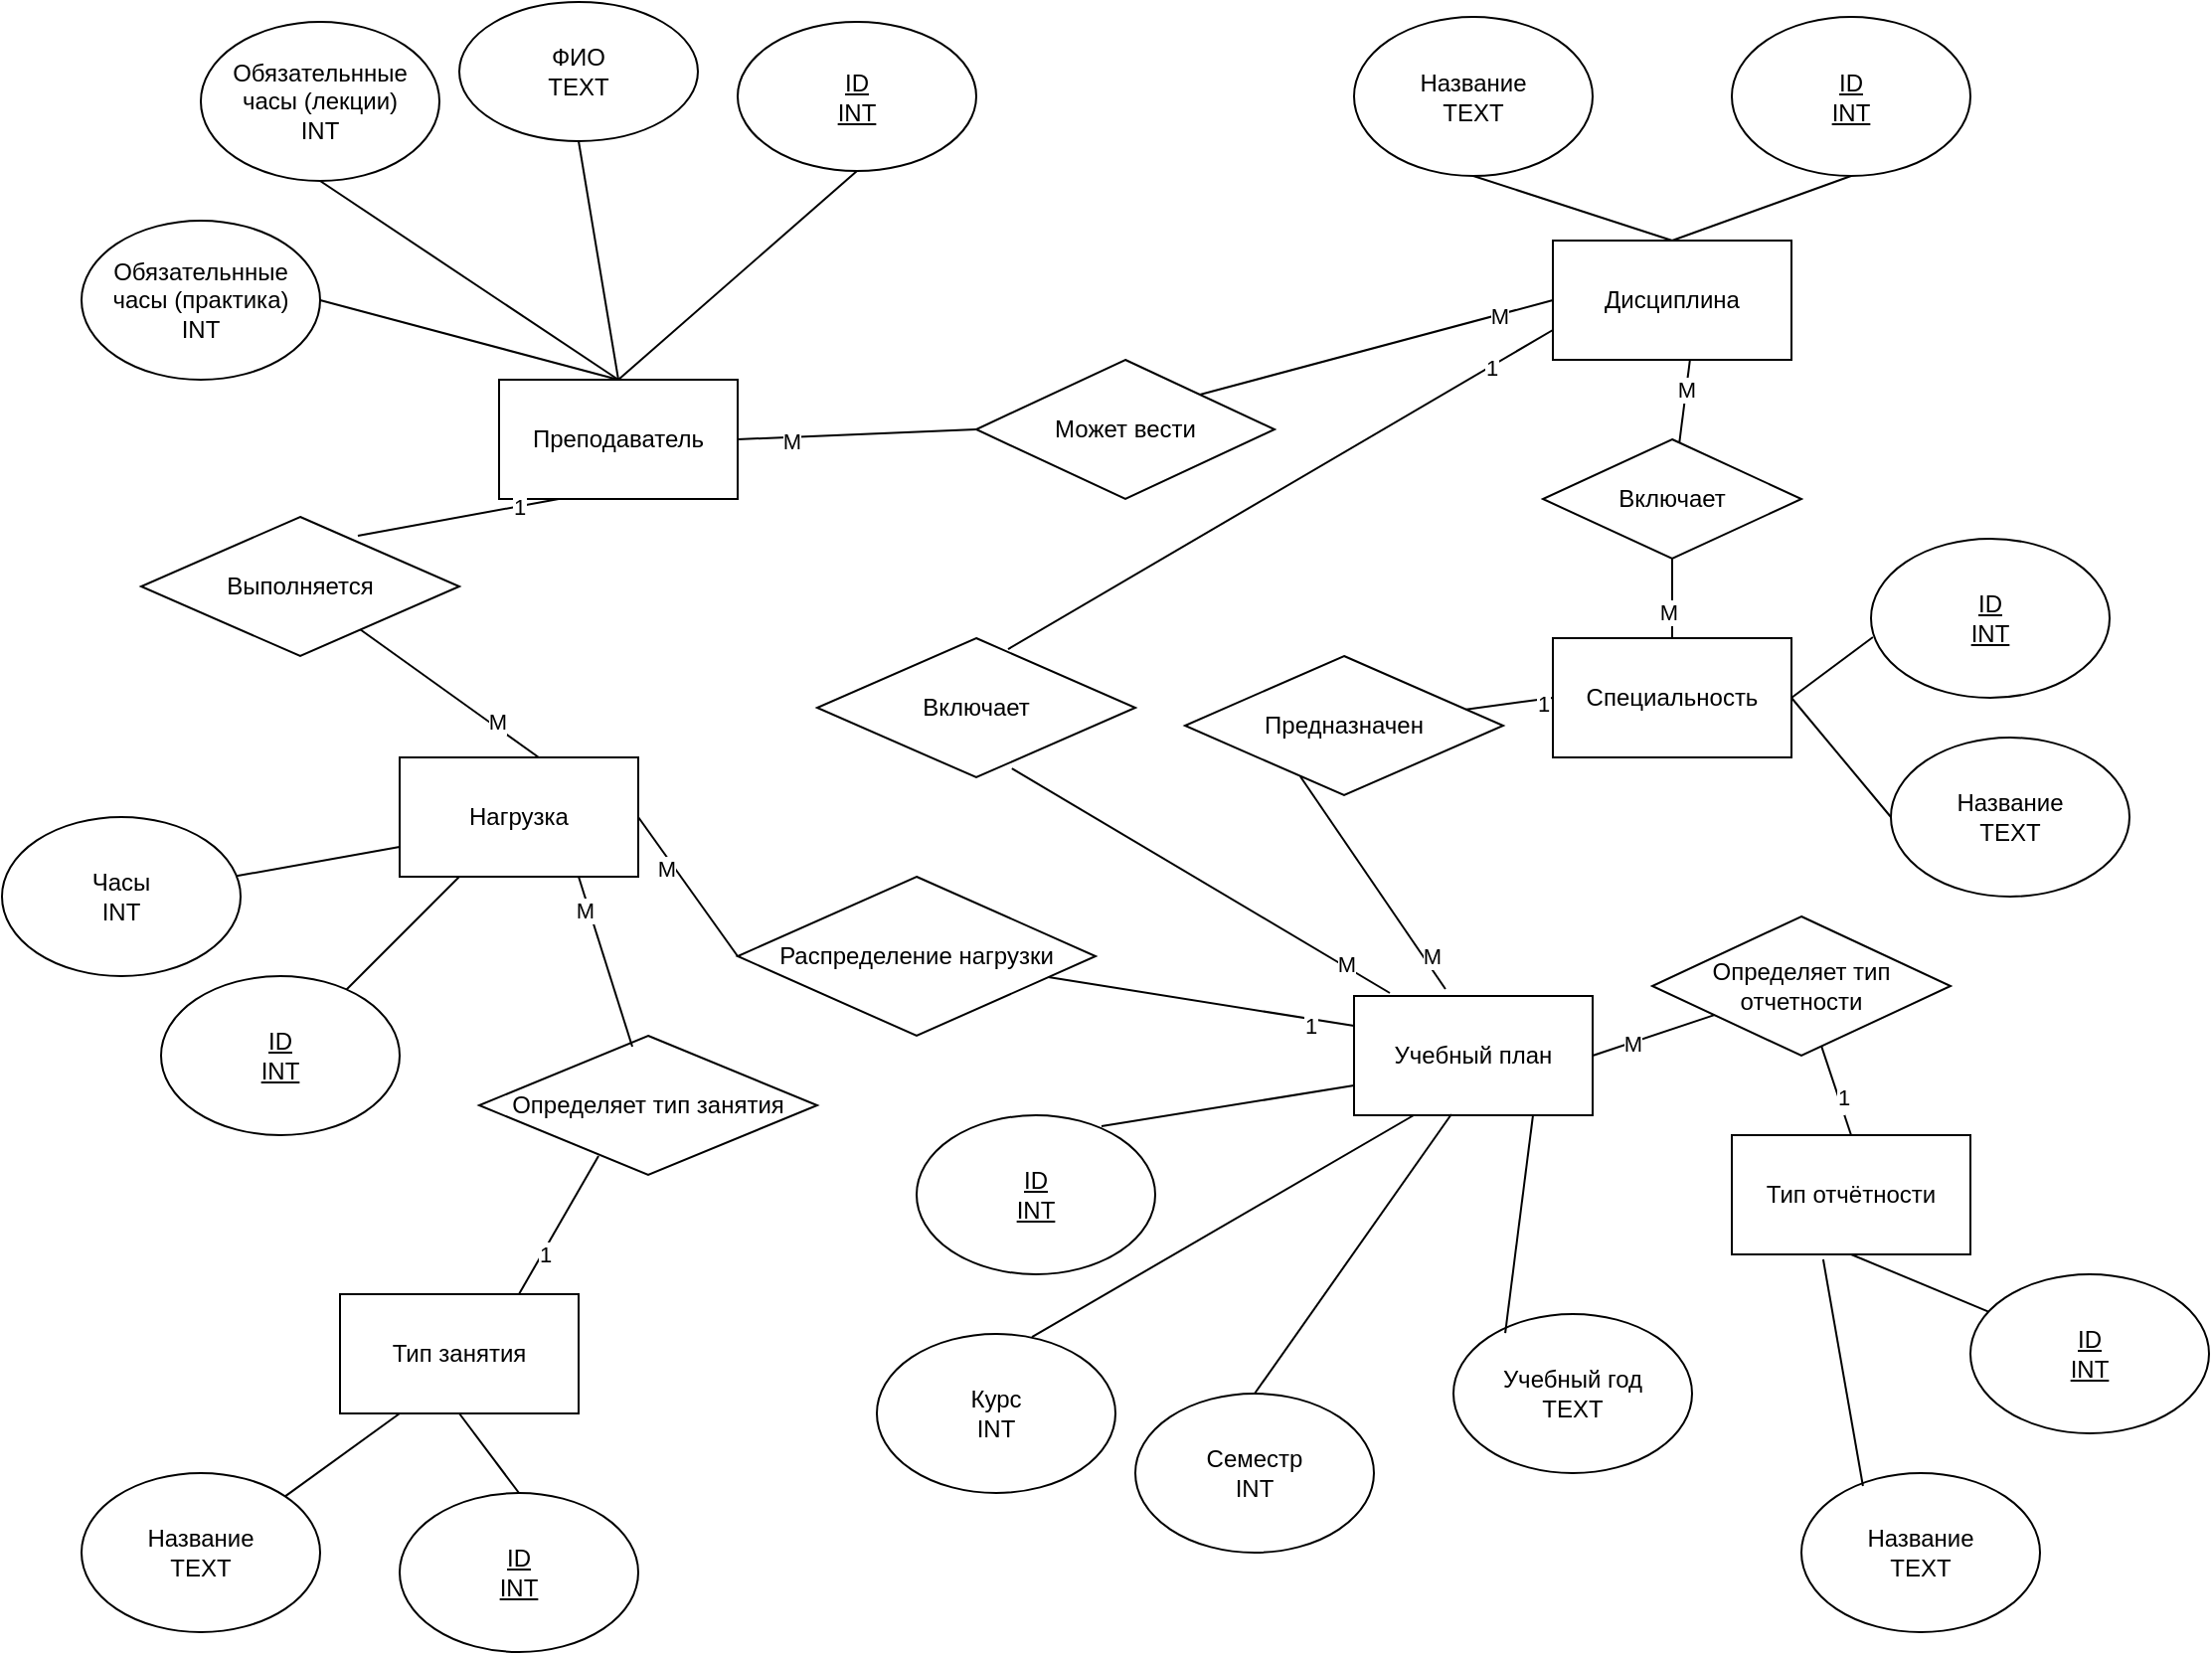 <mxfile version="28.1.2">
  <diagram name="Страница — 1" id="BEl03OWJvTrQpM2IG_Ee">
    <mxGraphModel dx="1042" dy="722" grid="1" gridSize="10" guides="1" tooltips="1" connect="1" arrows="1" fold="1" page="1" pageScale="1" pageWidth="1169" pageHeight="827" math="0" shadow="0">
      <root>
        <mxCell id="0" />
        <mxCell id="1" parent="0" />
        <mxCell id="0FOS43QFxvbTKuppZV42-2" value="Преподаватель" style="rounded=0;whiteSpace=wrap;html=1;" parent="1" vertex="1">
          <mxGeometry x="300" y="240" width="120" height="60" as="geometry" />
        </mxCell>
        <mxCell id="0FOS43QFxvbTKuppZV42-3" value="Дисциплина" style="rounded=0;whiteSpace=wrap;html=1;" parent="1" vertex="1">
          <mxGeometry x="830" y="170" width="120" height="60" as="geometry" />
        </mxCell>
        <mxCell id="0FOS43QFxvbTKuppZV42-4" value="Специальность" style="rounded=0;whiteSpace=wrap;html=1;" parent="1" vertex="1">
          <mxGeometry x="830" y="370" width="120" height="60" as="geometry" />
        </mxCell>
        <mxCell id="0FOS43QFxvbTKuppZV42-6" value="Учебный план" style="rounded=0;whiteSpace=wrap;html=1;" parent="1" vertex="1">
          <mxGeometry x="730" y="550" width="120" height="60" as="geometry" />
        </mxCell>
        <mxCell id="0FOS43QFxvbTKuppZV42-8" value="ФИО&lt;div&gt;TEXT&lt;/div&gt;" style="ellipse;whiteSpace=wrap;html=1;" parent="1" vertex="1">
          <mxGeometry x="280" y="50" width="120" height="70" as="geometry" />
        </mxCell>
        <mxCell id="0FOS43QFxvbTKuppZV42-9" value="&lt;u&gt;ID&lt;/u&gt;&lt;div&gt;&lt;u&gt;INT&lt;/u&gt;&lt;/div&gt;" style="ellipse;whiteSpace=wrap;html=1;" parent="1" vertex="1">
          <mxGeometry x="420" y="60" width="120" height="75" as="geometry" />
        </mxCell>
        <mxCell id="0FOS43QFxvbTKuppZV42-10" value="" style="endArrow=none;html=1;rounded=0;exitX=0.5;exitY=1;exitDx=0;exitDy=0;entryX=0.5;entryY=0;entryDx=0;entryDy=0;" parent="1" source="0FOS43QFxvbTKuppZV42-8" target="0FOS43QFxvbTKuppZV42-2" edge="1">
          <mxGeometry width="50" height="50" relative="1" as="geometry">
            <mxPoint x="570" y="410" as="sourcePoint" />
            <mxPoint x="270" y="250" as="targetPoint" />
          </mxGeometry>
        </mxCell>
        <mxCell id="0FOS43QFxvbTKuppZV42-11" value="" style="endArrow=none;html=1;rounded=0;entryX=0.5;entryY=1;entryDx=0;entryDy=0;exitX=0.5;exitY=0;exitDx=0;exitDy=0;" parent="1" source="0FOS43QFxvbTKuppZV42-2" target="0FOS43QFxvbTKuppZV42-9" edge="1">
          <mxGeometry width="50" height="50" relative="1" as="geometry">
            <mxPoint x="480" y="330" as="sourcePoint" />
            <mxPoint x="650" y="270" as="targetPoint" />
          </mxGeometry>
        </mxCell>
        <mxCell id="0FOS43QFxvbTKuppZV42-12" value="Название&lt;div&gt;TEXT&lt;/div&gt;" style="ellipse;whiteSpace=wrap;html=1;" parent="1" vertex="1">
          <mxGeometry x="730" y="57.5" width="120" height="80" as="geometry" />
        </mxCell>
        <mxCell id="0FOS43QFxvbTKuppZV42-13" value="&lt;u&gt;ID&lt;/u&gt;&lt;div&gt;&lt;u&gt;INT&lt;/u&gt;&lt;/div&gt;" style="ellipse;whiteSpace=wrap;html=1;" parent="1" vertex="1">
          <mxGeometry x="920" y="57.5" width="120" height="80" as="geometry" />
        </mxCell>
        <mxCell id="0FOS43QFxvbTKuppZV42-14" value="" style="endArrow=none;html=1;rounded=0;entryX=0.5;entryY=1;entryDx=0;entryDy=0;exitX=0.5;exitY=0;exitDx=0;exitDy=0;" parent="1" source="0FOS43QFxvbTKuppZV42-3" target="0FOS43QFxvbTKuppZV42-12" edge="1">
          <mxGeometry width="50" height="50" relative="1" as="geometry">
            <mxPoint x="600" y="420" as="sourcePoint" />
            <mxPoint x="650" y="370" as="targetPoint" />
          </mxGeometry>
        </mxCell>
        <mxCell id="0FOS43QFxvbTKuppZV42-15" value="" style="endArrow=none;html=1;rounded=0;entryX=0.5;entryY=1;entryDx=0;entryDy=0;exitX=0.5;exitY=0;exitDx=0;exitDy=0;" parent="1" source="0FOS43QFxvbTKuppZV42-3" target="0FOS43QFxvbTKuppZV42-13" edge="1">
          <mxGeometry width="50" height="50" relative="1" as="geometry">
            <mxPoint x="650" y="280" as="sourcePoint" />
            <mxPoint x="700" y="230" as="targetPoint" />
          </mxGeometry>
        </mxCell>
        <mxCell id="0FOS43QFxvbTKuppZV42-16" value="Обязательнные часы (лекции)&lt;div&gt;INT&lt;/div&gt;" style="ellipse;whiteSpace=wrap;html=1;" parent="1" vertex="1">
          <mxGeometry x="150" y="60" width="120" height="80" as="geometry" />
        </mxCell>
        <mxCell id="0FOS43QFxvbTKuppZV42-17" value="Обязательнные часы (практика)&lt;div&gt;INT&lt;/div&gt;" style="ellipse;whiteSpace=wrap;html=1;" parent="1" vertex="1">
          <mxGeometry x="90" y="160" width="120" height="80" as="geometry" />
        </mxCell>
        <mxCell id="0FOS43QFxvbTKuppZV42-18" value="" style="endArrow=none;html=1;rounded=0;entryX=0.5;entryY=0;entryDx=0;entryDy=0;exitX=1;exitY=0.5;exitDx=0;exitDy=0;" parent="1" source="0FOS43QFxvbTKuppZV42-17" target="0FOS43QFxvbTKuppZV42-2" edge="1">
          <mxGeometry width="50" height="50" relative="1" as="geometry">
            <mxPoint x="670" y="440" as="sourcePoint" />
            <mxPoint x="720" y="390" as="targetPoint" />
          </mxGeometry>
        </mxCell>
        <mxCell id="0FOS43QFxvbTKuppZV42-19" value="" style="endArrow=none;html=1;rounded=0;entryX=0.5;entryY=1;entryDx=0;entryDy=0;exitX=0.5;exitY=0;exitDx=0;exitDy=0;" parent="1" source="0FOS43QFxvbTKuppZV42-2" target="0FOS43QFxvbTKuppZV42-16" edge="1">
          <mxGeometry width="50" height="50" relative="1" as="geometry">
            <mxPoint x="410" y="360" as="sourcePoint" />
            <mxPoint x="720" y="390" as="targetPoint" />
          </mxGeometry>
        </mxCell>
        <mxCell id="0FOS43QFxvbTKuppZV42-21" value="Название&lt;div&gt;TEXT&lt;/div&gt;" style="ellipse;whiteSpace=wrap;html=1;" parent="1" vertex="1">
          <mxGeometry x="1000" y="420" width="120" height="80" as="geometry" />
        </mxCell>
        <mxCell id="0FOS43QFxvbTKuppZV42-22" value="&lt;u&gt;ID&lt;/u&gt;&lt;div&gt;&lt;u&gt;INT&lt;/u&gt;&lt;/div&gt;" style="ellipse;whiteSpace=wrap;html=1;" parent="1" vertex="1">
          <mxGeometry x="990" y="320" width="120" height="80" as="geometry" />
        </mxCell>
        <mxCell id="0FOS43QFxvbTKuppZV42-23" value="" style="endArrow=none;html=1;rounded=0;entryX=0.008;entryY=0.619;entryDx=0;entryDy=0;entryPerimeter=0;exitX=1;exitY=0.5;exitDx=0;exitDy=0;" parent="1" source="0FOS43QFxvbTKuppZV42-4" target="0FOS43QFxvbTKuppZV42-22" edge="1">
          <mxGeometry width="50" height="50" relative="1" as="geometry">
            <mxPoint x="590" y="420" as="sourcePoint" />
            <mxPoint x="640" y="370" as="targetPoint" />
          </mxGeometry>
        </mxCell>
        <mxCell id="0FOS43QFxvbTKuppZV42-24" value="" style="endArrow=none;html=1;rounded=0;entryX=0;entryY=0.5;entryDx=0;entryDy=0;exitX=1;exitY=0.5;exitDx=0;exitDy=0;" parent="1" source="0FOS43QFxvbTKuppZV42-4" target="0FOS43QFxvbTKuppZV42-21" edge="1">
          <mxGeometry width="50" height="50" relative="1" as="geometry">
            <mxPoint x="590" y="420" as="sourcePoint" />
            <mxPoint x="640" y="370" as="targetPoint" />
          </mxGeometry>
        </mxCell>
        <mxCell id="0FOS43QFxvbTKuppZV42-25" value="&lt;u&gt;ID&lt;/u&gt;&lt;div&gt;&lt;u&gt;INT&lt;/u&gt;&lt;/div&gt;" style="ellipse;whiteSpace=wrap;html=1;" parent="1" vertex="1">
          <mxGeometry x="510" y="610" width="120" height="80" as="geometry" />
        </mxCell>
        <mxCell id="0FOS43QFxvbTKuppZV42-26" value="Курс&lt;div&gt;INT&lt;/div&gt;" style="ellipse;whiteSpace=wrap;html=1;" parent="1" vertex="1">
          <mxGeometry x="490" y="720" width="120" height="80" as="geometry" />
        </mxCell>
        <mxCell id="0FOS43QFxvbTKuppZV42-27" value="Семестр&lt;div&gt;INT&lt;/div&gt;" style="ellipse;whiteSpace=wrap;html=1;" parent="1" vertex="1">
          <mxGeometry x="620" y="750" width="120" height="80" as="geometry" />
        </mxCell>
        <mxCell id="0FOS43QFxvbTKuppZV42-28" value="Учебный год&lt;div&gt;TEXT&lt;/div&gt;" style="ellipse;whiteSpace=wrap;html=1;" parent="1" vertex="1">
          <mxGeometry x="780" y="710" width="120" height="80" as="geometry" />
        </mxCell>
        <mxCell id="0FOS43QFxvbTKuppZV42-30" value="" style="endArrow=none;html=1;rounded=0;exitX=0.5;exitY=0;exitDx=0;exitDy=0;entryX=0.408;entryY=0.992;entryDx=0;entryDy=0;entryPerimeter=0;" parent="1" source="0FOS43QFxvbTKuppZV42-27" target="0FOS43QFxvbTKuppZV42-6" edge="1">
          <mxGeometry width="50" height="50" relative="1" as="geometry">
            <mxPoint x="590" y="420" as="sourcePoint" />
            <mxPoint x="310" y="580" as="targetPoint" />
          </mxGeometry>
        </mxCell>
        <mxCell id="0FOS43QFxvbTKuppZV42-31" value="" style="endArrow=none;html=1;rounded=0;exitX=0.217;exitY=0.119;exitDx=0;exitDy=0;exitPerimeter=0;entryX=0.75;entryY=1;entryDx=0;entryDy=0;" parent="1" source="0FOS43QFxvbTKuppZV42-28" target="0FOS43QFxvbTKuppZV42-6" edge="1">
          <mxGeometry width="50" height="50" relative="1" as="geometry">
            <mxPoint x="590" y="420" as="sourcePoint" />
            <mxPoint x="640" y="370" as="targetPoint" />
          </mxGeometry>
        </mxCell>
        <mxCell id="0FOS43QFxvbTKuppZV42-33" value="" style="endArrow=none;html=1;rounded=0;entryX=0.775;entryY=0.069;entryDx=0;entryDy=0;exitX=0;exitY=0.75;exitDx=0;exitDy=0;entryPerimeter=0;" parent="1" source="0FOS43QFxvbTKuppZV42-6" target="0FOS43QFxvbTKuppZV42-25" edge="1">
          <mxGeometry width="50" height="50" relative="1" as="geometry">
            <mxPoint x="600" y="600" as="sourcePoint" />
            <mxPoint x="640" y="370" as="targetPoint" />
          </mxGeometry>
        </mxCell>
        <mxCell id="0FOS43QFxvbTKuppZV42-34" value="" style="endArrow=none;html=1;rounded=0;exitX=0.65;exitY=0.019;exitDx=0;exitDy=0;entryX=0.25;entryY=1;entryDx=0;entryDy=0;exitPerimeter=0;" parent="1" source="0FOS43QFxvbTKuppZV42-26" target="0FOS43QFxvbTKuppZV42-6" edge="1">
          <mxGeometry width="50" height="50" relative="1" as="geometry">
            <mxPoint x="590" y="420" as="sourcePoint" />
            <mxPoint x="640" y="370" as="targetPoint" />
          </mxGeometry>
        </mxCell>
        <mxCell id="0FOS43QFxvbTKuppZV42-35" value="Нагрузка" style="rounded=0;whiteSpace=wrap;html=1;" parent="1" vertex="1">
          <mxGeometry x="250" y="430" width="120" height="60" as="geometry" />
        </mxCell>
        <mxCell id="0FOS43QFxvbTKuppZV42-36" value="&lt;u&gt;ID&lt;/u&gt;&lt;div&gt;&lt;u&gt;INT&lt;/u&gt;&lt;/div&gt;" style="ellipse;whiteSpace=wrap;html=1;" parent="1" vertex="1">
          <mxGeometry x="130" y="540" width="120" height="80" as="geometry" />
        </mxCell>
        <mxCell id="0FOS43QFxvbTKuppZV42-38" value="" style="endArrow=none;html=1;rounded=0;exitX=0.25;exitY=1;exitDx=0;exitDy=0;" parent="1" source="0FOS43QFxvbTKuppZV42-35" target="0FOS43QFxvbTKuppZV42-36" edge="1">
          <mxGeometry width="50" height="50" relative="1" as="geometry">
            <mxPoint x="590" y="420" as="sourcePoint" />
            <mxPoint x="640" y="370" as="targetPoint" />
          </mxGeometry>
        </mxCell>
        <mxCell id="0FOS43QFxvbTKuppZV42-40" value="Может вести" style="rhombus;whiteSpace=wrap;html=1;" parent="1" vertex="1">
          <mxGeometry x="540" y="230" width="150" height="70" as="geometry" />
        </mxCell>
        <mxCell id="0FOS43QFxvbTKuppZV42-42" value="" style="endArrow=none;html=1;rounded=0;exitX=1;exitY=0.5;exitDx=0;exitDy=0;entryX=0;entryY=0.5;entryDx=0;entryDy=0;" parent="1" source="0FOS43QFxvbTKuppZV42-2" target="0FOS43QFxvbTKuppZV42-40" edge="1">
          <mxGeometry width="50" height="50" relative="1" as="geometry">
            <mxPoint x="550" y="420" as="sourcePoint" />
            <mxPoint x="600" y="370" as="targetPoint" />
          </mxGeometry>
        </mxCell>
        <mxCell id="0FOS43QFxvbTKuppZV42-44" value="М" style="edgeLabel;html=1;align=center;verticalAlign=middle;resizable=0;points=[];" parent="0FOS43QFxvbTKuppZV42-42" vertex="1" connectable="0">
          <mxGeometry x="-0.53" y="-2" relative="1" as="geometry">
            <mxPoint x="-1" as="offset" />
          </mxGeometry>
        </mxCell>
        <mxCell id="0FOS43QFxvbTKuppZV42-43" value="" style="endArrow=none;html=1;rounded=0;entryX=1;entryY=0;entryDx=0;entryDy=0;exitX=0;exitY=0.5;exitDx=0;exitDy=0;" parent="1" source="0FOS43QFxvbTKuppZV42-3" target="0FOS43QFxvbTKuppZV42-40" edge="1">
          <mxGeometry width="50" height="50" relative="1" as="geometry">
            <mxPoint x="550" y="420" as="sourcePoint" />
            <mxPoint x="600" y="370" as="targetPoint" />
          </mxGeometry>
        </mxCell>
        <mxCell id="0FOS43QFxvbTKuppZV42-45" value="М" style="edgeLabel;html=1;align=center;verticalAlign=middle;resizable=0;points=[];" parent="0FOS43QFxvbTKuppZV42-43" vertex="1" connectable="0">
          <mxGeometry x="-0.696" y="1" relative="1" as="geometry">
            <mxPoint as="offset" />
          </mxGeometry>
        </mxCell>
        <mxCell id="0FOS43QFxvbTKuppZV42-46" value="" style="endArrow=none;html=1;rounded=0;entryX=0.575;entryY=0.992;entryDx=0;entryDy=0;entryPerimeter=0;" parent="1" source="0FOS43QFxvbTKuppZV42-47" target="0FOS43QFxvbTKuppZV42-3" edge="1">
          <mxGeometry width="50" height="50" relative="1" as="geometry">
            <mxPoint x="850" y="240" as="sourcePoint" />
            <mxPoint x="900" y="240" as="targetPoint" />
          </mxGeometry>
        </mxCell>
        <mxCell id="0FOS43QFxvbTKuppZV42-51" value="М" style="edgeLabel;html=1;align=center;verticalAlign=middle;resizable=0;points=[];" parent="0FOS43QFxvbTKuppZV42-46" vertex="1" connectable="0">
          <mxGeometry x="0.3" relative="1" as="geometry">
            <mxPoint as="offset" />
          </mxGeometry>
        </mxCell>
        <mxCell id="0FOS43QFxvbTKuppZV42-47" value="Включает" style="rhombus;whiteSpace=wrap;html=1;" parent="1" vertex="1">
          <mxGeometry x="825" y="270" width="130" height="60" as="geometry" />
        </mxCell>
        <mxCell id="0FOS43QFxvbTKuppZV42-49" value="" style="endArrow=none;html=1;rounded=0;exitX=0.5;exitY=0;exitDx=0;exitDy=0;" parent="1" source="0FOS43QFxvbTKuppZV42-4" target="0FOS43QFxvbTKuppZV42-47" edge="1">
          <mxGeometry width="50" height="50" relative="1" as="geometry">
            <mxPoint x="880" y="360" as="sourcePoint" />
            <mxPoint x="610" y="360" as="targetPoint" />
          </mxGeometry>
        </mxCell>
        <mxCell id="0FOS43QFxvbTKuppZV42-52" value="М" style="edgeLabel;html=1;align=center;verticalAlign=middle;resizable=0;points=[];" parent="0FOS43QFxvbTKuppZV42-49" vertex="1" connectable="0">
          <mxGeometry x="-0.338" y="2" relative="1" as="geometry">
            <mxPoint as="offset" />
          </mxGeometry>
        </mxCell>
        <mxCell id="ghSimwfNRk3rAYMB4Laj-7" value="Часы&lt;div&gt;INT&lt;/div&gt;" style="ellipse;whiteSpace=wrap;html=1;" parent="1" vertex="1">
          <mxGeometry x="50" y="460" width="120" height="80" as="geometry" />
        </mxCell>
        <mxCell id="ghSimwfNRk3rAYMB4Laj-8" value="Включает" style="rhombus;whiteSpace=wrap;html=1;" parent="1" vertex="1">
          <mxGeometry x="460" y="370" width="160" height="70" as="geometry" />
        </mxCell>
        <mxCell id="ghSimwfNRk3rAYMB4Laj-9" value="" style="endArrow=none;html=1;rounded=0;entryX=0;entryY=0.75;entryDx=0;entryDy=0;exitX=0.6;exitY=0.079;exitDx=0;exitDy=0;exitPerimeter=0;" parent="1" source="ghSimwfNRk3rAYMB4Laj-8" target="0FOS43QFxvbTKuppZV42-3" edge="1">
          <mxGeometry width="50" height="50" relative="1" as="geometry">
            <mxPoint x="530" y="420" as="sourcePoint" />
            <mxPoint x="580" y="370" as="targetPoint" />
          </mxGeometry>
        </mxCell>
        <mxCell id="ghSimwfNRk3rAYMB4Laj-11" value="1" style="edgeLabel;html=1;align=center;verticalAlign=middle;resizable=0;points=[];" parent="ghSimwfNRk3rAYMB4Laj-9" vertex="1" connectable="0">
          <mxGeometry x="0.774" relative="1" as="geometry">
            <mxPoint y="1" as="offset" />
          </mxGeometry>
        </mxCell>
        <mxCell id="ghSimwfNRk3rAYMB4Laj-10" value="" style="endArrow=none;html=1;rounded=0;exitX=0.15;exitY=-0.025;exitDx=0;exitDy=0;entryX=0.612;entryY=0.936;entryDx=0;entryDy=0;entryPerimeter=0;exitPerimeter=0;" parent="1" source="0FOS43QFxvbTKuppZV42-6" target="ghSimwfNRk3rAYMB4Laj-8" edge="1">
          <mxGeometry width="50" height="50" relative="1" as="geometry">
            <mxPoint x="530" y="420" as="sourcePoint" />
            <mxPoint x="570" y="425" as="targetPoint" />
          </mxGeometry>
        </mxCell>
        <mxCell id="ghSimwfNRk3rAYMB4Laj-12" value="М" style="edgeLabel;html=1;align=center;verticalAlign=middle;resizable=0;points=[];" parent="ghSimwfNRk3rAYMB4Laj-10" vertex="1" connectable="0">
          <mxGeometry x="-0.76" y="-1" relative="1" as="geometry">
            <mxPoint as="offset" />
          </mxGeometry>
        </mxCell>
        <mxCell id="ghSimwfNRk3rAYMB4Laj-13" value="Предназначен" style="rhombus;whiteSpace=wrap;html=1;" parent="1" vertex="1">
          <mxGeometry x="645" y="379" width="160" height="70" as="geometry" />
        </mxCell>
        <mxCell id="ghSimwfNRk3rAYMB4Laj-14" value="" style="endArrow=none;html=1;rounded=0;entryX=0;entryY=0.5;entryDx=0;entryDy=0;" parent="1" source="ghSimwfNRk3rAYMB4Laj-13" target="0FOS43QFxvbTKuppZV42-4" edge="1">
          <mxGeometry width="50" height="50" relative="1" as="geometry">
            <mxPoint x="530" y="420" as="sourcePoint" />
            <mxPoint x="580" y="370" as="targetPoint" />
          </mxGeometry>
        </mxCell>
        <mxCell id="ghSimwfNRk3rAYMB4Laj-16" value="1" style="edgeLabel;html=1;align=center;verticalAlign=middle;resizable=0;points=[];" parent="ghSimwfNRk3rAYMB4Laj-14" vertex="1" connectable="0">
          <mxGeometry x="0.748" y="-2" relative="1" as="geometry">
            <mxPoint as="offset" />
          </mxGeometry>
        </mxCell>
        <mxCell id="ghSimwfNRk3rAYMB4Laj-15" value="" style="endArrow=none;html=1;rounded=0;exitX=0.383;exitY=-0.058;exitDx=0;exitDy=0;entryX=0.362;entryY=0.864;entryDx=0;entryDy=0;exitPerimeter=0;entryPerimeter=0;" parent="1" source="0FOS43QFxvbTKuppZV42-6" target="ghSimwfNRk3rAYMB4Laj-13" edge="1">
          <mxGeometry width="50" height="50" relative="1" as="geometry">
            <mxPoint x="530" y="420" as="sourcePoint" />
            <mxPoint x="580" y="370" as="targetPoint" />
          </mxGeometry>
        </mxCell>
        <mxCell id="ghSimwfNRk3rAYMB4Laj-17" value="М" style="edgeLabel;html=1;align=center;verticalAlign=middle;resizable=0;points=[];" parent="ghSimwfNRk3rAYMB4Laj-15" vertex="1" connectable="0">
          <mxGeometry x="-0.715" y="-3" relative="1" as="geometry">
            <mxPoint x="1" as="offset" />
          </mxGeometry>
        </mxCell>
        <mxCell id="ghSimwfNRk3rAYMB4Laj-18" value="Распределение нагрузки" style="rhombus;whiteSpace=wrap;html=1;" parent="1" vertex="1">
          <mxGeometry x="420" y="490" width="180" height="80" as="geometry" />
        </mxCell>
        <mxCell id="ghSimwfNRk3rAYMB4Laj-21" value="" style="endArrow=none;html=1;rounded=0;entryX=0;entryY=0.75;entryDx=0;entryDy=0;" parent="1" source="ghSimwfNRk3rAYMB4Laj-7" target="0FOS43QFxvbTKuppZV42-35" edge="1">
          <mxGeometry width="50" height="50" relative="1" as="geometry">
            <mxPoint x="540" y="450" as="sourcePoint" />
            <mxPoint x="590" y="400" as="targetPoint" />
          </mxGeometry>
        </mxCell>
        <mxCell id="ghSimwfNRk3rAYMB4Laj-23" value="" style="endArrow=none;html=1;rounded=0;exitX=1;exitY=0.5;exitDx=0;exitDy=0;entryX=0;entryY=0.5;entryDx=0;entryDy=0;" parent="1" source="0FOS43QFxvbTKuppZV42-35" target="ghSimwfNRk3rAYMB4Laj-18" edge="1">
          <mxGeometry width="50" height="50" relative="1" as="geometry">
            <mxPoint x="540" y="450" as="sourcePoint" />
            <mxPoint x="590" y="400" as="targetPoint" />
          </mxGeometry>
        </mxCell>
        <mxCell id="ghSimwfNRk3rAYMB4Laj-34" value="М" style="edgeLabel;html=1;align=center;verticalAlign=middle;resizable=0;points=[];" parent="ghSimwfNRk3rAYMB4Laj-23" vertex="1" connectable="0">
          <mxGeometry x="-0.343" y="-4" relative="1" as="geometry">
            <mxPoint as="offset" />
          </mxGeometry>
        </mxCell>
        <mxCell id="ghSimwfNRk3rAYMB4Laj-24" value="" style="endArrow=none;html=1;rounded=0;entryX=0;entryY=0.25;entryDx=0;entryDy=0;" parent="1" source="ghSimwfNRk3rAYMB4Laj-18" target="0FOS43QFxvbTKuppZV42-6" edge="1">
          <mxGeometry width="50" height="50" relative="1" as="geometry">
            <mxPoint x="540" y="450" as="sourcePoint" />
            <mxPoint x="590" y="400" as="targetPoint" />
          </mxGeometry>
        </mxCell>
        <mxCell id="ghSimwfNRk3rAYMB4Laj-33" value="1" style="edgeLabel;html=1;align=center;verticalAlign=middle;resizable=0;points=[];" parent="ghSimwfNRk3rAYMB4Laj-24" vertex="1" connectable="0">
          <mxGeometry x="0.72" y="-3" relative="1" as="geometry">
            <mxPoint as="offset" />
          </mxGeometry>
        </mxCell>
        <mxCell id="ghSimwfNRk3rAYMB4Laj-25" value="Выполняется" style="rhombus;whiteSpace=wrap;html=1;" parent="1" vertex="1">
          <mxGeometry x="120" y="309" width="160" height="70" as="geometry" />
        </mxCell>
        <mxCell id="ghSimwfNRk3rAYMB4Laj-26" value="" style="endArrow=none;html=1;rounded=0;entryX=0.25;entryY=1;entryDx=0;entryDy=0;exitX=0.681;exitY=0.136;exitDx=0;exitDy=0;exitPerimeter=0;" parent="1" source="ghSimwfNRk3rAYMB4Laj-25" target="0FOS43QFxvbTKuppZV42-2" edge="1">
          <mxGeometry width="50" height="50" relative="1" as="geometry">
            <mxPoint x="540" y="450" as="sourcePoint" />
            <mxPoint x="590" y="400" as="targetPoint" />
          </mxGeometry>
        </mxCell>
        <mxCell id="ghSimwfNRk3rAYMB4Laj-28" value="1" style="edgeLabel;html=1;align=center;verticalAlign=middle;resizable=0;points=[];" parent="ghSimwfNRk3rAYMB4Laj-26" vertex="1" connectable="0">
          <mxGeometry x="0.598" relative="1" as="geometry">
            <mxPoint as="offset" />
          </mxGeometry>
        </mxCell>
        <mxCell id="ghSimwfNRk3rAYMB4Laj-27" value="" style="endArrow=none;html=1;rounded=0;exitX=0.583;exitY=0;exitDx=0;exitDy=0;exitPerimeter=0;" parent="1" source="0FOS43QFxvbTKuppZV42-35" target="ghSimwfNRk3rAYMB4Laj-25" edge="1">
          <mxGeometry width="50" height="50" relative="1" as="geometry">
            <mxPoint x="540" y="450" as="sourcePoint" />
            <mxPoint x="590" y="400" as="targetPoint" />
          </mxGeometry>
        </mxCell>
        <mxCell id="ghSimwfNRk3rAYMB4Laj-29" value="М" style="edgeLabel;html=1;align=center;verticalAlign=middle;resizable=0;points=[];" parent="ghSimwfNRk3rAYMB4Laj-27" vertex="1" connectable="0">
          <mxGeometry x="-0.488" y="-2" relative="1" as="geometry">
            <mxPoint as="offset" />
          </mxGeometry>
        </mxCell>
        <mxCell id="nUomSb6CtFyVOVmUmemi-1" value="Тип отчётности" style="rounded=0;whiteSpace=wrap;html=1;" parent="1" vertex="1">
          <mxGeometry x="920" y="620" width="120" height="60" as="geometry" />
        </mxCell>
        <mxCell id="nUomSb6CtFyVOVmUmemi-3" value="Тип занятия" style="rounded=0;whiteSpace=wrap;html=1;" parent="1" vertex="1">
          <mxGeometry x="220" y="700" width="120" height="60" as="geometry" />
        </mxCell>
        <mxCell id="nUomSb6CtFyVOVmUmemi-4" value="&lt;u&gt;ID&lt;/u&gt;&lt;div&gt;&lt;u&gt;INT&lt;/u&gt;&lt;/div&gt;" style="ellipse;whiteSpace=wrap;html=1;" parent="1" vertex="1">
          <mxGeometry x="250" y="800" width="120" height="80" as="geometry" />
        </mxCell>
        <mxCell id="nUomSb6CtFyVOVmUmemi-6" value="&lt;u&gt;ID&lt;/u&gt;&lt;div&gt;&lt;u&gt;INT&lt;/u&gt;&lt;/div&gt;" style="ellipse;whiteSpace=wrap;html=1;" parent="1" vertex="1">
          <mxGeometry x="1040" y="690" width="120" height="80" as="geometry" />
        </mxCell>
        <mxCell id="nUomSb6CtFyVOVmUmemi-9" value="" style="endArrow=none;html=1;rounded=0;entryX=0.5;entryY=1;entryDx=0;entryDy=0;" parent="1" source="nUomSb6CtFyVOVmUmemi-6" target="nUomSb6CtFyVOVmUmemi-1" edge="1">
          <mxGeometry width="50" height="50" relative="1" as="geometry">
            <mxPoint x="500" y="470" as="sourcePoint" />
            <mxPoint x="550" y="420" as="targetPoint" />
          </mxGeometry>
        </mxCell>
        <mxCell id="nUomSb6CtFyVOVmUmemi-10" value="" style="endArrow=none;html=1;rounded=0;exitX=0.5;exitY=0;exitDx=0;exitDy=0;entryX=0.5;entryY=1;entryDx=0;entryDy=0;" parent="1" source="nUomSb6CtFyVOVmUmemi-4" target="nUomSb6CtFyVOVmUmemi-3" edge="1">
          <mxGeometry width="50" height="50" relative="1" as="geometry">
            <mxPoint x="500" y="470" as="sourcePoint" />
            <mxPoint x="550" y="420" as="targetPoint" />
          </mxGeometry>
        </mxCell>
        <mxCell id="nUomSb6CtFyVOVmUmemi-11" value="Название&lt;div&gt;TEXT&lt;/div&gt;" style="ellipse;whiteSpace=wrap;html=1;" parent="1" vertex="1">
          <mxGeometry x="90" y="790" width="120" height="80" as="geometry" />
        </mxCell>
        <mxCell id="nUomSb6CtFyVOVmUmemi-12" value="Название&lt;div&gt;TEXT&lt;/div&gt;" style="ellipse;whiteSpace=wrap;html=1;" parent="1" vertex="1">
          <mxGeometry x="955" y="790" width="120" height="80" as="geometry" />
        </mxCell>
        <mxCell id="nUomSb6CtFyVOVmUmemi-13" value="" style="endArrow=none;html=1;rounded=0;exitX=1;exitY=0;exitDx=0;exitDy=0;entryX=0.25;entryY=1;entryDx=0;entryDy=0;" parent="1" source="nUomSb6CtFyVOVmUmemi-11" target="nUomSb6CtFyVOVmUmemi-3" edge="1">
          <mxGeometry width="50" height="50" relative="1" as="geometry">
            <mxPoint x="500" y="470" as="sourcePoint" />
            <mxPoint x="550" y="420" as="targetPoint" />
          </mxGeometry>
        </mxCell>
        <mxCell id="nUomSb6CtFyVOVmUmemi-14" style="edgeStyle=orthogonalEdgeStyle;rounded=0;orthogonalLoop=1;jettySize=auto;html=1;exitX=0.5;exitY=1;exitDx=0;exitDy=0;" parent="1" source="0FOS43QFxvbTKuppZV42-25" target="0FOS43QFxvbTKuppZV42-25" edge="1">
          <mxGeometry relative="1" as="geometry" />
        </mxCell>
        <mxCell id="nUomSb6CtFyVOVmUmemi-15" value="" style="endArrow=none;html=1;rounded=0;exitX=0.258;exitY=0.081;exitDx=0;exitDy=0;exitPerimeter=0;entryX=0.383;entryY=1.042;entryDx=0;entryDy=0;entryPerimeter=0;" parent="1" source="nUomSb6CtFyVOVmUmemi-12" target="nUomSb6CtFyVOVmUmemi-1" edge="1">
          <mxGeometry width="50" height="50" relative="1" as="geometry">
            <mxPoint x="500" y="470" as="sourcePoint" />
            <mxPoint x="550" y="420" as="targetPoint" />
          </mxGeometry>
        </mxCell>
        <mxCell id="nUomSb6CtFyVOVmUmemi-16" value="Определяет тип занятия" style="rhombus;whiteSpace=wrap;html=1;" parent="1" vertex="1">
          <mxGeometry x="290" y="570" width="170" height="70" as="geometry" />
        </mxCell>
        <mxCell id="nUomSb6CtFyVOVmUmemi-17" value="" style="endArrow=none;html=1;rounded=0;entryX=0.75;entryY=1;entryDx=0;entryDy=0;exitX=0.453;exitY=0.079;exitDx=0;exitDy=0;exitPerimeter=0;" parent="1" source="nUomSb6CtFyVOVmUmemi-16" target="0FOS43QFxvbTKuppZV42-35" edge="1">
          <mxGeometry width="50" height="50" relative="1" as="geometry">
            <mxPoint x="500" y="570" as="sourcePoint" />
            <mxPoint x="550" y="520" as="targetPoint" />
          </mxGeometry>
        </mxCell>
        <mxCell id="nUomSb6CtFyVOVmUmemi-29" value="М" style="edgeLabel;html=1;align=center;verticalAlign=middle;resizable=0;points=[];" parent="nUomSb6CtFyVOVmUmemi-17" vertex="1" connectable="0">
          <mxGeometry x="0.624" y="2" relative="1" as="geometry">
            <mxPoint as="offset" />
          </mxGeometry>
        </mxCell>
        <mxCell id="nUomSb6CtFyVOVmUmemi-18" value="" style="endArrow=none;html=1;rounded=0;exitX=0.75;exitY=0;exitDx=0;exitDy=0;entryX=0.353;entryY=0.864;entryDx=0;entryDy=0;entryPerimeter=0;" parent="1" source="nUomSb6CtFyVOVmUmemi-3" target="nUomSb6CtFyVOVmUmemi-16" edge="1">
          <mxGeometry width="50" height="50" relative="1" as="geometry">
            <mxPoint x="500" y="570" as="sourcePoint" />
            <mxPoint x="550" y="520" as="targetPoint" />
          </mxGeometry>
        </mxCell>
        <mxCell id="nUomSb6CtFyVOVmUmemi-20" value="1" style="edgeLabel;html=1;align=center;verticalAlign=middle;resizable=0;points=[];" parent="nUomSb6CtFyVOVmUmemi-18" vertex="1" connectable="0">
          <mxGeometry x="-0.432" relative="1" as="geometry">
            <mxPoint x="1" as="offset" />
          </mxGeometry>
        </mxCell>
        <mxCell id="nUomSb6CtFyVOVmUmemi-22" value="Определяет тип отчетности" style="rhombus;whiteSpace=wrap;html=1;" parent="1" vertex="1">
          <mxGeometry x="880" y="510" width="150" height="70" as="geometry" />
        </mxCell>
        <mxCell id="nUomSb6CtFyVOVmUmemi-23" value="" style="endArrow=none;html=1;rounded=0;entryX=1;entryY=0.5;entryDx=0;entryDy=0;" parent="1" source="nUomSb6CtFyVOVmUmemi-22" target="0FOS43QFxvbTKuppZV42-6" edge="1">
          <mxGeometry width="50" height="50" relative="1" as="geometry">
            <mxPoint x="500" y="570" as="sourcePoint" />
            <mxPoint x="550" y="520" as="targetPoint" />
          </mxGeometry>
        </mxCell>
        <mxCell id="nUomSb6CtFyVOVmUmemi-25" value="М" style="edgeLabel;html=1;align=center;verticalAlign=middle;resizable=0;points=[];" parent="nUomSb6CtFyVOVmUmemi-23" vertex="1" connectable="0">
          <mxGeometry x="0.378" y="1" relative="1" as="geometry">
            <mxPoint y="-1" as="offset" />
          </mxGeometry>
        </mxCell>
        <mxCell id="nUomSb6CtFyVOVmUmemi-24" value="" style="endArrow=none;html=1;rounded=0;exitX=0.5;exitY=0;exitDx=0;exitDy=0;" parent="1" source="nUomSb6CtFyVOVmUmemi-1" target="nUomSb6CtFyVOVmUmemi-22" edge="1">
          <mxGeometry width="50" height="50" relative="1" as="geometry">
            <mxPoint x="500" y="570" as="sourcePoint" />
            <mxPoint x="550" y="520" as="targetPoint" />
          </mxGeometry>
        </mxCell>
        <mxCell id="nUomSb6CtFyVOVmUmemi-26" value="!" style="edgeLabel;html=1;align=center;verticalAlign=middle;resizable=0;points=[];" parent="nUomSb6CtFyVOVmUmemi-24" vertex="1" connectable="0">
          <mxGeometry x="-0.238" relative="1" as="geometry">
            <mxPoint as="offset" />
          </mxGeometry>
        </mxCell>
        <mxCell id="nUomSb6CtFyVOVmUmemi-27" value="1" style="edgeLabel;html=1;align=center;verticalAlign=middle;resizable=0;points=[];" parent="nUomSb6CtFyVOVmUmemi-24" vertex="1" connectable="0">
          <mxGeometry x="-0.155" y="-2" relative="1" as="geometry">
            <mxPoint as="offset" />
          </mxGeometry>
        </mxCell>
      </root>
    </mxGraphModel>
  </diagram>
</mxfile>
